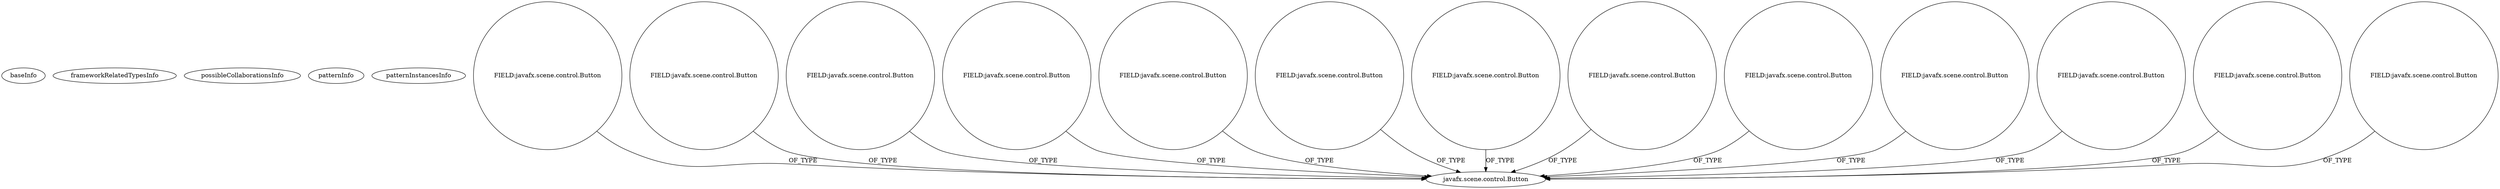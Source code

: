 digraph {
baseInfo[graphId=303,category="pattern",isAnonymous=false,possibleRelation=false]
frameworkRelatedTypesInfo[]
possibleCollaborationsInfo[]
patternInfo[frequency=6.0,patternRootClient=null]
patternInstancesInfo[0="weltensturm-milca~/weltensturm-milca/milca-master/src/milca/GUI.java~GUI~4747",1="candybibby-Snake~/candybibby-Snake/Snake-master/src/graphicsJavaFX/Controller.java~Controller~2239",2="weltensturm-milca~/weltensturm-milca/milca-master/src/milca/GUIController.java~GUIController~4745",3="walker-clint-AIProj3~/walker-clint-AIProj3/AIProj3-master/src/application/GameBoardController.java~GameBoardController~4712",4="Dahwar-Calculator~/Dahwar-Calculator/Calculator-master/src/fr/alsace/lacroix/calculator/SampleController.java~SampleController~308",5="RomeoGolf-BC~/RomeoGolf-BC/BC-master/src/romeogolf/bc/MainController.java~MainController~1142"]
7[label="javafx.scene.control.Button",vertexType="FRAMEWORK_CLASS_TYPE",isFrameworkType=false]
14[label="FIELD:javafx.scene.control.Button",vertexType="FIELD_DECLARATION",isFrameworkType=false,shape=circle]
6[label="FIELD:javafx.scene.control.Button",vertexType="FIELD_DECLARATION",isFrameworkType=false,shape=circle]
8[label="FIELD:javafx.scene.control.Button",vertexType="FIELD_DECLARATION",isFrameworkType=false,shape=circle]
10[label="FIELD:javafx.scene.control.Button",vertexType="FIELD_DECLARATION",isFrameworkType=false,shape=circle]
16[label="FIELD:javafx.scene.control.Button",vertexType="FIELD_DECLARATION",isFrameworkType=false,shape=circle]
30[label="FIELD:javafx.scene.control.Button",vertexType="FIELD_DECLARATION",isFrameworkType=false,shape=circle]
26[label="FIELD:javafx.scene.control.Button",vertexType="FIELD_DECLARATION",isFrameworkType=false,shape=circle]
28[label="FIELD:javafx.scene.control.Button",vertexType="FIELD_DECLARATION",isFrameworkType=false,shape=circle]
18[label="FIELD:javafx.scene.control.Button",vertexType="FIELD_DECLARATION",isFrameworkType=false,shape=circle]
12[label="FIELD:javafx.scene.control.Button",vertexType="FIELD_DECLARATION",isFrameworkType=false,shape=circle]
24[label="FIELD:javafx.scene.control.Button",vertexType="FIELD_DECLARATION",isFrameworkType=false,shape=circle]
32[label="FIELD:javafx.scene.control.Button",vertexType="FIELD_DECLARATION",isFrameworkType=false,shape=circle]
20[label="FIELD:javafx.scene.control.Button",vertexType="FIELD_DECLARATION",isFrameworkType=false,shape=circle]
28->7[label="OF_TYPE"]
8->7[label="OF_TYPE"]
18->7[label="OF_TYPE"]
20->7[label="OF_TYPE"]
30->7[label="OF_TYPE"]
14->7[label="OF_TYPE"]
12->7[label="OF_TYPE"]
24->7[label="OF_TYPE"]
6->7[label="OF_TYPE"]
26->7[label="OF_TYPE"]
10->7[label="OF_TYPE"]
16->7[label="OF_TYPE"]
32->7[label="OF_TYPE"]
}
